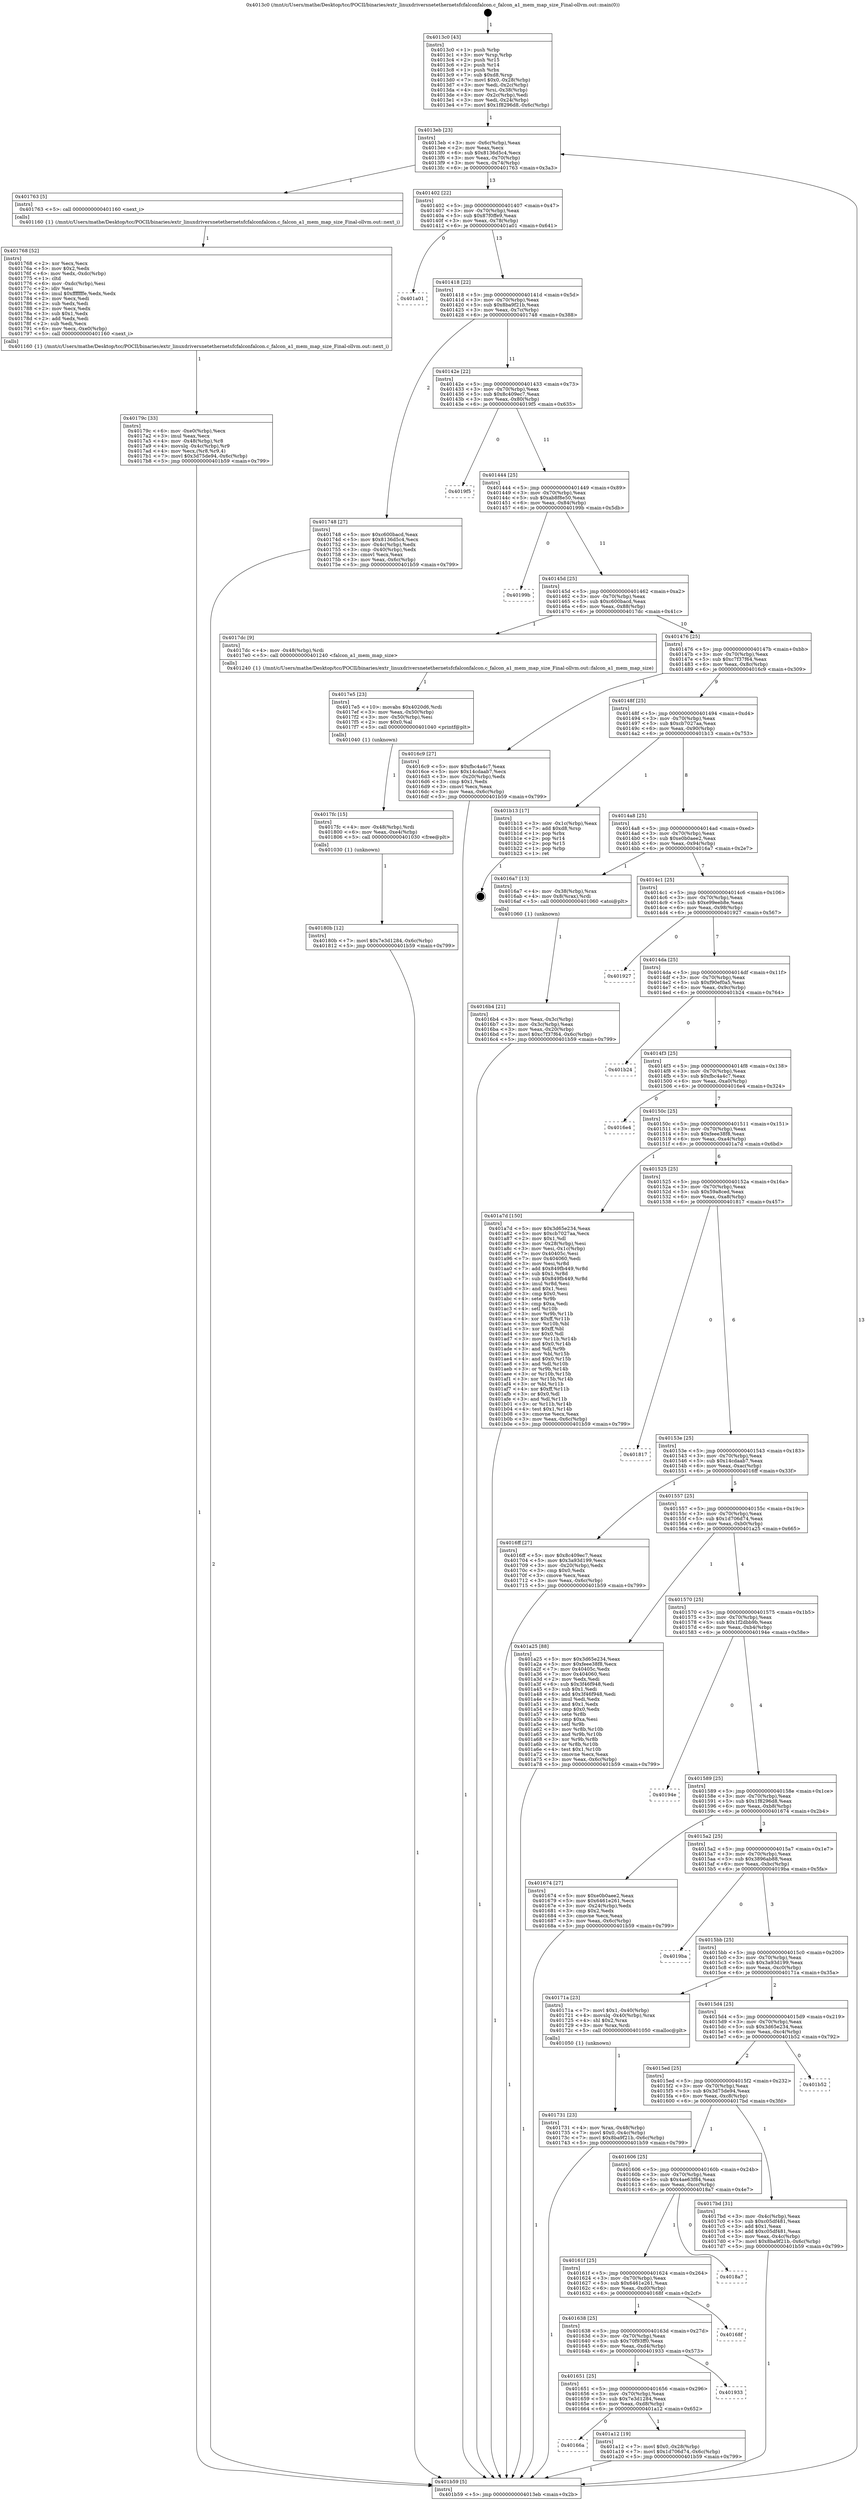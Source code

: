 digraph "0x4013c0" {
  label = "0x4013c0 (/mnt/c/Users/mathe/Desktop/tcc/POCII/binaries/extr_linuxdriversnetethernetsfcfalconfalcon.c_falcon_a1_mem_map_size_Final-ollvm.out::main(0))"
  labelloc = "t"
  node[shape=record]

  Entry [label="",width=0.3,height=0.3,shape=circle,fillcolor=black,style=filled]
  "0x4013eb" [label="{
     0x4013eb [23]\l
     | [instrs]\l
     &nbsp;&nbsp;0x4013eb \<+3\>: mov -0x6c(%rbp),%eax\l
     &nbsp;&nbsp;0x4013ee \<+2\>: mov %eax,%ecx\l
     &nbsp;&nbsp;0x4013f0 \<+6\>: sub $0x8136d5c4,%ecx\l
     &nbsp;&nbsp;0x4013f6 \<+3\>: mov %eax,-0x70(%rbp)\l
     &nbsp;&nbsp;0x4013f9 \<+3\>: mov %ecx,-0x74(%rbp)\l
     &nbsp;&nbsp;0x4013fc \<+6\>: je 0000000000401763 \<main+0x3a3\>\l
  }"]
  "0x401763" [label="{
     0x401763 [5]\l
     | [instrs]\l
     &nbsp;&nbsp;0x401763 \<+5\>: call 0000000000401160 \<next_i\>\l
     | [calls]\l
     &nbsp;&nbsp;0x401160 \{1\} (/mnt/c/Users/mathe/Desktop/tcc/POCII/binaries/extr_linuxdriversnetethernetsfcfalconfalcon.c_falcon_a1_mem_map_size_Final-ollvm.out::next_i)\l
  }"]
  "0x401402" [label="{
     0x401402 [22]\l
     | [instrs]\l
     &nbsp;&nbsp;0x401402 \<+5\>: jmp 0000000000401407 \<main+0x47\>\l
     &nbsp;&nbsp;0x401407 \<+3\>: mov -0x70(%rbp),%eax\l
     &nbsp;&nbsp;0x40140a \<+5\>: sub $0x87f0ffe9,%eax\l
     &nbsp;&nbsp;0x40140f \<+3\>: mov %eax,-0x78(%rbp)\l
     &nbsp;&nbsp;0x401412 \<+6\>: je 0000000000401a01 \<main+0x641\>\l
  }"]
  Exit [label="",width=0.3,height=0.3,shape=circle,fillcolor=black,style=filled,peripheries=2]
  "0x401a01" [label="{
     0x401a01\l
  }", style=dashed]
  "0x401418" [label="{
     0x401418 [22]\l
     | [instrs]\l
     &nbsp;&nbsp;0x401418 \<+5\>: jmp 000000000040141d \<main+0x5d\>\l
     &nbsp;&nbsp;0x40141d \<+3\>: mov -0x70(%rbp),%eax\l
     &nbsp;&nbsp;0x401420 \<+5\>: sub $0x8ba9f21b,%eax\l
     &nbsp;&nbsp;0x401425 \<+3\>: mov %eax,-0x7c(%rbp)\l
     &nbsp;&nbsp;0x401428 \<+6\>: je 0000000000401748 \<main+0x388\>\l
  }"]
  "0x40166a" [label="{
     0x40166a\l
  }", style=dashed]
  "0x401748" [label="{
     0x401748 [27]\l
     | [instrs]\l
     &nbsp;&nbsp;0x401748 \<+5\>: mov $0xc600bacd,%eax\l
     &nbsp;&nbsp;0x40174d \<+5\>: mov $0x8136d5c4,%ecx\l
     &nbsp;&nbsp;0x401752 \<+3\>: mov -0x4c(%rbp),%edx\l
     &nbsp;&nbsp;0x401755 \<+3\>: cmp -0x40(%rbp),%edx\l
     &nbsp;&nbsp;0x401758 \<+3\>: cmovl %ecx,%eax\l
     &nbsp;&nbsp;0x40175b \<+3\>: mov %eax,-0x6c(%rbp)\l
     &nbsp;&nbsp;0x40175e \<+5\>: jmp 0000000000401b59 \<main+0x799\>\l
  }"]
  "0x40142e" [label="{
     0x40142e [22]\l
     | [instrs]\l
     &nbsp;&nbsp;0x40142e \<+5\>: jmp 0000000000401433 \<main+0x73\>\l
     &nbsp;&nbsp;0x401433 \<+3\>: mov -0x70(%rbp),%eax\l
     &nbsp;&nbsp;0x401436 \<+5\>: sub $0x8c409ec7,%eax\l
     &nbsp;&nbsp;0x40143b \<+3\>: mov %eax,-0x80(%rbp)\l
     &nbsp;&nbsp;0x40143e \<+6\>: je 00000000004019f5 \<main+0x635\>\l
  }"]
  "0x401a12" [label="{
     0x401a12 [19]\l
     | [instrs]\l
     &nbsp;&nbsp;0x401a12 \<+7\>: movl $0x0,-0x28(%rbp)\l
     &nbsp;&nbsp;0x401a19 \<+7\>: movl $0x1d706d74,-0x6c(%rbp)\l
     &nbsp;&nbsp;0x401a20 \<+5\>: jmp 0000000000401b59 \<main+0x799\>\l
  }"]
  "0x4019f5" [label="{
     0x4019f5\l
  }", style=dashed]
  "0x401444" [label="{
     0x401444 [25]\l
     | [instrs]\l
     &nbsp;&nbsp;0x401444 \<+5\>: jmp 0000000000401449 \<main+0x89\>\l
     &nbsp;&nbsp;0x401449 \<+3\>: mov -0x70(%rbp),%eax\l
     &nbsp;&nbsp;0x40144c \<+5\>: sub $0xab8f8e50,%eax\l
     &nbsp;&nbsp;0x401451 \<+6\>: mov %eax,-0x84(%rbp)\l
     &nbsp;&nbsp;0x401457 \<+6\>: je 000000000040199b \<main+0x5db\>\l
  }"]
  "0x401651" [label="{
     0x401651 [25]\l
     | [instrs]\l
     &nbsp;&nbsp;0x401651 \<+5\>: jmp 0000000000401656 \<main+0x296\>\l
     &nbsp;&nbsp;0x401656 \<+3\>: mov -0x70(%rbp),%eax\l
     &nbsp;&nbsp;0x401659 \<+5\>: sub $0x7e3d1284,%eax\l
     &nbsp;&nbsp;0x40165e \<+6\>: mov %eax,-0xd8(%rbp)\l
     &nbsp;&nbsp;0x401664 \<+6\>: je 0000000000401a12 \<main+0x652\>\l
  }"]
  "0x40199b" [label="{
     0x40199b\l
  }", style=dashed]
  "0x40145d" [label="{
     0x40145d [25]\l
     | [instrs]\l
     &nbsp;&nbsp;0x40145d \<+5\>: jmp 0000000000401462 \<main+0xa2\>\l
     &nbsp;&nbsp;0x401462 \<+3\>: mov -0x70(%rbp),%eax\l
     &nbsp;&nbsp;0x401465 \<+5\>: sub $0xc600bacd,%eax\l
     &nbsp;&nbsp;0x40146a \<+6\>: mov %eax,-0x88(%rbp)\l
     &nbsp;&nbsp;0x401470 \<+6\>: je 00000000004017dc \<main+0x41c\>\l
  }"]
  "0x401933" [label="{
     0x401933\l
  }", style=dashed]
  "0x4017dc" [label="{
     0x4017dc [9]\l
     | [instrs]\l
     &nbsp;&nbsp;0x4017dc \<+4\>: mov -0x48(%rbp),%rdi\l
     &nbsp;&nbsp;0x4017e0 \<+5\>: call 0000000000401240 \<falcon_a1_mem_map_size\>\l
     | [calls]\l
     &nbsp;&nbsp;0x401240 \{1\} (/mnt/c/Users/mathe/Desktop/tcc/POCII/binaries/extr_linuxdriversnetethernetsfcfalconfalcon.c_falcon_a1_mem_map_size_Final-ollvm.out::falcon_a1_mem_map_size)\l
  }"]
  "0x401476" [label="{
     0x401476 [25]\l
     | [instrs]\l
     &nbsp;&nbsp;0x401476 \<+5\>: jmp 000000000040147b \<main+0xbb\>\l
     &nbsp;&nbsp;0x40147b \<+3\>: mov -0x70(%rbp),%eax\l
     &nbsp;&nbsp;0x40147e \<+5\>: sub $0xc7f37f64,%eax\l
     &nbsp;&nbsp;0x401483 \<+6\>: mov %eax,-0x8c(%rbp)\l
     &nbsp;&nbsp;0x401489 \<+6\>: je 00000000004016c9 \<main+0x309\>\l
  }"]
  "0x401638" [label="{
     0x401638 [25]\l
     | [instrs]\l
     &nbsp;&nbsp;0x401638 \<+5\>: jmp 000000000040163d \<main+0x27d\>\l
     &nbsp;&nbsp;0x40163d \<+3\>: mov -0x70(%rbp),%eax\l
     &nbsp;&nbsp;0x401640 \<+5\>: sub $0x70f93ff0,%eax\l
     &nbsp;&nbsp;0x401645 \<+6\>: mov %eax,-0xd4(%rbp)\l
     &nbsp;&nbsp;0x40164b \<+6\>: je 0000000000401933 \<main+0x573\>\l
  }"]
  "0x4016c9" [label="{
     0x4016c9 [27]\l
     | [instrs]\l
     &nbsp;&nbsp;0x4016c9 \<+5\>: mov $0xfbc4a4c7,%eax\l
     &nbsp;&nbsp;0x4016ce \<+5\>: mov $0x14cdaab7,%ecx\l
     &nbsp;&nbsp;0x4016d3 \<+3\>: mov -0x20(%rbp),%edx\l
     &nbsp;&nbsp;0x4016d6 \<+3\>: cmp $0x1,%edx\l
     &nbsp;&nbsp;0x4016d9 \<+3\>: cmovl %ecx,%eax\l
     &nbsp;&nbsp;0x4016dc \<+3\>: mov %eax,-0x6c(%rbp)\l
     &nbsp;&nbsp;0x4016df \<+5\>: jmp 0000000000401b59 \<main+0x799\>\l
  }"]
  "0x40148f" [label="{
     0x40148f [25]\l
     | [instrs]\l
     &nbsp;&nbsp;0x40148f \<+5\>: jmp 0000000000401494 \<main+0xd4\>\l
     &nbsp;&nbsp;0x401494 \<+3\>: mov -0x70(%rbp),%eax\l
     &nbsp;&nbsp;0x401497 \<+5\>: sub $0xcb7027aa,%eax\l
     &nbsp;&nbsp;0x40149c \<+6\>: mov %eax,-0x90(%rbp)\l
     &nbsp;&nbsp;0x4014a2 \<+6\>: je 0000000000401b13 \<main+0x753\>\l
  }"]
  "0x40168f" [label="{
     0x40168f\l
  }", style=dashed]
  "0x401b13" [label="{
     0x401b13 [17]\l
     | [instrs]\l
     &nbsp;&nbsp;0x401b13 \<+3\>: mov -0x1c(%rbp),%eax\l
     &nbsp;&nbsp;0x401b16 \<+7\>: add $0xd8,%rsp\l
     &nbsp;&nbsp;0x401b1d \<+1\>: pop %rbx\l
     &nbsp;&nbsp;0x401b1e \<+2\>: pop %r14\l
     &nbsp;&nbsp;0x401b20 \<+2\>: pop %r15\l
     &nbsp;&nbsp;0x401b22 \<+1\>: pop %rbp\l
     &nbsp;&nbsp;0x401b23 \<+1\>: ret\l
  }"]
  "0x4014a8" [label="{
     0x4014a8 [25]\l
     | [instrs]\l
     &nbsp;&nbsp;0x4014a8 \<+5\>: jmp 00000000004014ad \<main+0xed\>\l
     &nbsp;&nbsp;0x4014ad \<+3\>: mov -0x70(%rbp),%eax\l
     &nbsp;&nbsp;0x4014b0 \<+5\>: sub $0xe0b0aee2,%eax\l
     &nbsp;&nbsp;0x4014b5 \<+6\>: mov %eax,-0x94(%rbp)\l
     &nbsp;&nbsp;0x4014bb \<+6\>: je 00000000004016a7 \<main+0x2e7\>\l
  }"]
  "0x40161f" [label="{
     0x40161f [25]\l
     | [instrs]\l
     &nbsp;&nbsp;0x40161f \<+5\>: jmp 0000000000401624 \<main+0x264\>\l
     &nbsp;&nbsp;0x401624 \<+3\>: mov -0x70(%rbp),%eax\l
     &nbsp;&nbsp;0x401627 \<+5\>: sub $0x6461e261,%eax\l
     &nbsp;&nbsp;0x40162c \<+6\>: mov %eax,-0xd0(%rbp)\l
     &nbsp;&nbsp;0x401632 \<+6\>: je 000000000040168f \<main+0x2cf\>\l
  }"]
  "0x4016a7" [label="{
     0x4016a7 [13]\l
     | [instrs]\l
     &nbsp;&nbsp;0x4016a7 \<+4\>: mov -0x38(%rbp),%rax\l
     &nbsp;&nbsp;0x4016ab \<+4\>: mov 0x8(%rax),%rdi\l
     &nbsp;&nbsp;0x4016af \<+5\>: call 0000000000401060 \<atoi@plt\>\l
     | [calls]\l
     &nbsp;&nbsp;0x401060 \{1\} (unknown)\l
  }"]
  "0x4014c1" [label="{
     0x4014c1 [25]\l
     | [instrs]\l
     &nbsp;&nbsp;0x4014c1 \<+5\>: jmp 00000000004014c6 \<main+0x106\>\l
     &nbsp;&nbsp;0x4014c6 \<+3\>: mov -0x70(%rbp),%eax\l
     &nbsp;&nbsp;0x4014c9 \<+5\>: sub $0xe99eeb8e,%eax\l
     &nbsp;&nbsp;0x4014ce \<+6\>: mov %eax,-0x98(%rbp)\l
     &nbsp;&nbsp;0x4014d4 \<+6\>: je 0000000000401927 \<main+0x567\>\l
  }"]
  "0x4018a7" [label="{
     0x4018a7\l
  }", style=dashed]
  "0x401927" [label="{
     0x401927\l
  }", style=dashed]
  "0x4014da" [label="{
     0x4014da [25]\l
     | [instrs]\l
     &nbsp;&nbsp;0x4014da \<+5\>: jmp 00000000004014df \<main+0x11f\>\l
     &nbsp;&nbsp;0x4014df \<+3\>: mov -0x70(%rbp),%eax\l
     &nbsp;&nbsp;0x4014e2 \<+5\>: sub $0xf90ef0a5,%eax\l
     &nbsp;&nbsp;0x4014e7 \<+6\>: mov %eax,-0x9c(%rbp)\l
     &nbsp;&nbsp;0x4014ed \<+6\>: je 0000000000401b24 \<main+0x764\>\l
  }"]
  "0x40180b" [label="{
     0x40180b [12]\l
     | [instrs]\l
     &nbsp;&nbsp;0x40180b \<+7\>: movl $0x7e3d1284,-0x6c(%rbp)\l
     &nbsp;&nbsp;0x401812 \<+5\>: jmp 0000000000401b59 \<main+0x799\>\l
  }"]
  "0x401b24" [label="{
     0x401b24\l
  }", style=dashed]
  "0x4014f3" [label="{
     0x4014f3 [25]\l
     | [instrs]\l
     &nbsp;&nbsp;0x4014f3 \<+5\>: jmp 00000000004014f8 \<main+0x138\>\l
     &nbsp;&nbsp;0x4014f8 \<+3\>: mov -0x70(%rbp),%eax\l
     &nbsp;&nbsp;0x4014fb \<+5\>: sub $0xfbc4a4c7,%eax\l
     &nbsp;&nbsp;0x401500 \<+6\>: mov %eax,-0xa0(%rbp)\l
     &nbsp;&nbsp;0x401506 \<+6\>: je 00000000004016e4 \<main+0x324\>\l
  }"]
  "0x4017fc" [label="{
     0x4017fc [15]\l
     | [instrs]\l
     &nbsp;&nbsp;0x4017fc \<+4\>: mov -0x48(%rbp),%rdi\l
     &nbsp;&nbsp;0x401800 \<+6\>: mov %eax,-0xe4(%rbp)\l
     &nbsp;&nbsp;0x401806 \<+5\>: call 0000000000401030 \<free@plt\>\l
     | [calls]\l
     &nbsp;&nbsp;0x401030 \{1\} (unknown)\l
  }"]
  "0x4016e4" [label="{
     0x4016e4\l
  }", style=dashed]
  "0x40150c" [label="{
     0x40150c [25]\l
     | [instrs]\l
     &nbsp;&nbsp;0x40150c \<+5\>: jmp 0000000000401511 \<main+0x151\>\l
     &nbsp;&nbsp;0x401511 \<+3\>: mov -0x70(%rbp),%eax\l
     &nbsp;&nbsp;0x401514 \<+5\>: sub $0xfeee38f8,%eax\l
     &nbsp;&nbsp;0x401519 \<+6\>: mov %eax,-0xa4(%rbp)\l
     &nbsp;&nbsp;0x40151f \<+6\>: je 0000000000401a7d \<main+0x6bd\>\l
  }"]
  "0x4017e5" [label="{
     0x4017e5 [23]\l
     | [instrs]\l
     &nbsp;&nbsp;0x4017e5 \<+10\>: movabs $0x4020d6,%rdi\l
     &nbsp;&nbsp;0x4017ef \<+3\>: mov %eax,-0x50(%rbp)\l
     &nbsp;&nbsp;0x4017f2 \<+3\>: mov -0x50(%rbp),%esi\l
     &nbsp;&nbsp;0x4017f5 \<+2\>: mov $0x0,%al\l
     &nbsp;&nbsp;0x4017f7 \<+5\>: call 0000000000401040 \<printf@plt\>\l
     | [calls]\l
     &nbsp;&nbsp;0x401040 \{1\} (unknown)\l
  }"]
  "0x401a7d" [label="{
     0x401a7d [150]\l
     | [instrs]\l
     &nbsp;&nbsp;0x401a7d \<+5\>: mov $0x3d65e234,%eax\l
     &nbsp;&nbsp;0x401a82 \<+5\>: mov $0xcb7027aa,%ecx\l
     &nbsp;&nbsp;0x401a87 \<+2\>: mov $0x1,%dl\l
     &nbsp;&nbsp;0x401a89 \<+3\>: mov -0x28(%rbp),%esi\l
     &nbsp;&nbsp;0x401a8c \<+3\>: mov %esi,-0x1c(%rbp)\l
     &nbsp;&nbsp;0x401a8f \<+7\>: mov 0x40405c,%esi\l
     &nbsp;&nbsp;0x401a96 \<+7\>: mov 0x404060,%edi\l
     &nbsp;&nbsp;0x401a9d \<+3\>: mov %esi,%r8d\l
     &nbsp;&nbsp;0x401aa0 \<+7\>: add $0x849fb449,%r8d\l
     &nbsp;&nbsp;0x401aa7 \<+4\>: sub $0x1,%r8d\l
     &nbsp;&nbsp;0x401aab \<+7\>: sub $0x849fb449,%r8d\l
     &nbsp;&nbsp;0x401ab2 \<+4\>: imul %r8d,%esi\l
     &nbsp;&nbsp;0x401ab6 \<+3\>: and $0x1,%esi\l
     &nbsp;&nbsp;0x401ab9 \<+3\>: cmp $0x0,%esi\l
     &nbsp;&nbsp;0x401abc \<+4\>: sete %r9b\l
     &nbsp;&nbsp;0x401ac0 \<+3\>: cmp $0xa,%edi\l
     &nbsp;&nbsp;0x401ac3 \<+4\>: setl %r10b\l
     &nbsp;&nbsp;0x401ac7 \<+3\>: mov %r9b,%r11b\l
     &nbsp;&nbsp;0x401aca \<+4\>: xor $0xff,%r11b\l
     &nbsp;&nbsp;0x401ace \<+3\>: mov %r10b,%bl\l
     &nbsp;&nbsp;0x401ad1 \<+3\>: xor $0xff,%bl\l
     &nbsp;&nbsp;0x401ad4 \<+3\>: xor $0x0,%dl\l
     &nbsp;&nbsp;0x401ad7 \<+3\>: mov %r11b,%r14b\l
     &nbsp;&nbsp;0x401ada \<+4\>: and $0x0,%r14b\l
     &nbsp;&nbsp;0x401ade \<+3\>: and %dl,%r9b\l
     &nbsp;&nbsp;0x401ae1 \<+3\>: mov %bl,%r15b\l
     &nbsp;&nbsp;0x401ae4 \<+4\>: and $0x0,%r15b\l
     &nbsp;&nbsp;0x401ae8 \<+3\>: and %dl,%r10b\l
     &nbsp;&nbsp;0x401aeb \<+3\>: or %r9b,%r14b\l
     &nbsp;&nbsp;0x401aee \<+3\>: or %r10b,%r15b\l
     &nbsp;&nbsp;0x401af1 \<+3\>: xor %r15b,%r14b\l
     &nbsp;&nbsp;0x401af4 \<+3\>: or %bl,%r11b\l
     &nbsp;&nbsp;0x401af7 \<+4\>: xor $0xff,%r11b\l
     &nbsp;&nbsp;0x401afb \<+3\>: or $0x0,%dl\l
     &nbsp;&nbsp;0x401afe \<+3\>: and %dl,%r11b\l
     &nbsp;&nbsp;0x401b01 \<+3\>: or %r11b,%r14b\l
     &nbsp;&nbsp;0x401b04 \<+4\>: test $0x1,%r14b\l
     &nbsp;&nbsp;0x401b08 \<+3\>: cmovne %ecx,%eax\l
     &nbsp;&nbsp;0x401b0b \<+3\>: mov %eax,-0x6c(%rbp)\l
     &nbsp;&nbsp;0x401b0e \<+5\>: jmp 0000000000401b59 \<main+0x799\>\l
  }"]
  "0x401525" [label="{
     0x401525 [25]\l
     | [instrs]\l
     &nbsp;&nbsp;0x401525 \<+5\>: jmp 000000000040152a \<main+0x16a\>\l
     &nbsp;&nbsp;0x40152a \<+3\>: mov -0x70(%rbp),%eax\l
     &nbsp;&nbsp;0x40152d \<+5\>: sub $0x59a8ced,%eax\l
     &nbsp;&nbsp;0x401532 \<+6\>: mov %eax,-0xa8(%rbp)\l
     &nbsp;&nbsp;0x401538 \<+6\>: je 0000000000401817 \<main+0x457\>\l
  }"]
  "0x401606" [label="{
     0x401606 [25]\l
     | [instrs]\l
     &nbsp;&nbsp;0x401606 \<+5\>: jmp 000000000040160b \<main+0x24b\>\l
     &nbsp;&nbsp;0x40160b \<+3\>: mov -0x70(%rbp),%eax\l
     &nbsp;&nbsp;0x40160e \<+5\>: sub $0x4ae63f84,%eax\l
     &nbsp;&nbsp;0x401613 \<+6\>: mov %eax,-0xcc(%rbp)\l
     &nbsp;&nbsp;0x401619 \<+6\>: je 00000000004018a7 \<main+0x4e7\>\l
  }"]
  "0x401817" [label="{
     0x401817\l
  }", style=dashed]
  "0x40153e" [label="{
     0x40153e [25]\l
     | [instrs]\l
     &nbsp;&nbsp;0x40153e \<+5\>: jmp 0000000000401543 \<main+0x183\>\l
     &nbsp;&nbsp;0x401543 \<+3\>: mov -0x70(%rbp),%eax\l
     &nbsp;&nbsp;0x401546 \<+5\>: sub $0x14cdaab7,%eax\l
     &nbsp;&nbsp;0x40154b \<+6\>: mov %eax,-0xac(%rbp)\l
     &nbsp;&nbsp;0x401551 \<+6\>: je 00000000004016ff \<main+0x33f\>\l
  }"]
  "0x4017bd" [label="{
     0x4017bd [31]\l
     | [instrs]\l
     &nbsp;&nbsp;0x4017bd \<+3\>: mov -0x4c(%rbp),%eax\l
     &nbsp;&nbsp;0x4017c0 \<+5\>: sub $0xc05df481,%eax\l
     &nbsp;&nbsp;0x4017c5 \<+3\>: add $0x1,%eax\l
     &nbsp;&nbsp;0x4017c8 \<+5\>: add $0xc05df481,%eax\l
     &nbsp;&nbsp;0x4017cd \<+3\>: mov %eax,-0x4c(%rbp)\l
     &nbsp;&nbsp;0x4017d0 \<+7\>: movl $0x8ba9f21b,-0x6c(%rbp)\l
     &nbsp;&nbsp;0x4017d7 \<+5\>: jmp 0000000000401b59 \<main+0x799\>\l
  }"]
  "0x4016ff" [label="{
     0x4016ff [27]\l
     | [instrs]\l
     &nbsp;&nbsp;0x4016ff \<+5\>: mov $0x8c409ec7,%eax\l
     &nbsp;&nbsp;0x401704 \<+5\>: mov $0x3a93d199,%ecx\l
     &nbsp;&nbsp;0x401709 \<+3\>: mov -0x20(%rbp),%edx\l
     &nbsp;&nbsp;0x40170c \<+3\>: cmp $0x0,%edx\l
     &nbsp;&nbsp;0x40170f \<+3\>: cmove %ecx,%eax\l
     &nbsp;&nbsp;0x401712 \<+3\>: mov %eax,-0x6c(%rbp)\l
     &nbsp;&nbsp;0x401715 \<+5\>: jmp 0000000000401b59 \<main+0x799\>\l
  }"]
  "0x401557" [label="{
     0x401557 [25]\l
     | [instrs]\l
     &nbsp;&nbsp;0x401557 \<+5\>: jmp 000000000040155c \<main+0x19c\>\l
     &nbsp;&nbsp;0x40155c \<+3\>: mov -0x70(%rbp),%eax\l
     &nbsp;&nbsp;0x40155f \<+5\>: sub $0x1d706d74,%eax\l
     &nbsp;&nbsp;0x401564 \<+6\>: mov %eax,-0xb0(%rbp)\l
     &nbsp;&nbsp;0x40156a \<+6\>: je 0000000000401a25 \<main+0x665\>\l
  }"]
  "0x4015ed" [label="{
     0x4015ed [25]\l
     | [instrs]\l
     &nbsp;&nbsp;0x4015ed \<+5\>: jmp 00000000004015f2 \<main+0x232\>\l
     &nbsp;&nbsp;0x4015f2 \<+3\>: mov -0x70(%rbp),%eax\l
     &nbsp;&nbsp;0x4015f5 \<+5\>: sub $0x3d75de94,%eax\l
     &nbsp;&nbsp;0x4015fa \<+6\>: mov %eax,-0xc8(%rbp)\l
     &nbsp;&nbsp;0x401600 \<+6\>: je 00000000004017bd \<main+0x3fd\>\l
  }"]
  "0x401a25" [label="{
     0x401a25 [88]\l
     | [instrs]\l
     &nbsp;&nbsp;0x401a25 \<+5\>: mov $0x3d65e234,%eax\l
     &nbsp;&nbsp;0x401a2a \<+5\>: mov $0xfeee38f8,%ecx\l
     &nbsp;&nbsp;0x401a2f \<+7\>: mov 0x40405c,%edx\l
     &nbsp;&nbsp;0x401a36 \<+7\>: mov 0x404060,%esi\l
     &nbsp;&nbsp;0x401a3d \<+2\>: mov %edx,%edi\l
     &nbsp;&nbsp;0x401a3f \<+6\>: sub $0x3f46f948,%edi\l
     &nbsp;&nbsp;0x401a45 \<+3\>: sub $0x1,%edi\l
     &nbsp;&nbsp;0x401a48 \<+6\>: add $0x3f46f948,%edi\l
     &nbsp;&nbsp;0x401a4e \<+3\>: imul %edi,%edx\l
     &nbsp;&nbsp;0x401a51 \<+3\>: and $0x1,%edx\l
     &nbsp;&nbsp;0x401a54 \<+3\>: cmp $0x0,%edx\l
     &nbsp;&nbsp;0x401a57 \<+4\>: sete %r8b\l
     &nbsp;&nbsp;0x401a5b \<+3\>: cmp $0xa,%esi\l
     &nbsp;&nbsp;0x401a5e \<+4\>: setl %r9b\l
     &nbsp;&nbsp;0x401a62 \<+3\>: mov %r8b,%r10b\l
     &nbsp;&nbsp;0x401a65 \<+3\>: and %r9b,%r10b\l
     &nbsp;&nbsp;0x401a68 \<+3\>: xor %r9b,%r8b\l
     &nbsp;&nbsp;0x401a6b \<+3\>: or %r8b,%r10b\l
     &nbsp;&nbsp;0x401a6e \<+4\>: test $0x1,%r10b\l
     &nbsp;&nbsp;0x401a72 \<+3\>: cmovne %ecx,%eax\l
     &nbsp;&nbsp;0x401a75 \<+3\>: mov %eax,-0x6c(%rbp)\l
     &nbsp;&nbsp;0x401a78 \<+5\>: jmp 0000000000401b59 \<main+0x799\>\l
  }"]
  "0x401570" [label="{
     0x401570 [25]\l
     | [instrs]\l
     &nbsp;&nbsp;0x401570 \<+5\>: jmp 0000000000401575 \<main+0x1b5\>\l
     &nbsp;&nbsp;0x401575 \<+3\>: mov -0x70(%rbp),%eax\l
     &nbsp;&nbsp;0x401578 \<+5\>: sub $0x1f2dbb9b,%eax\l
     &nbsp;&nbsp;0x40157d \<+6\>: mov %eax,-0xb4(%rbp)\l
     &nbsp;&nbsp;0x401583 \<+6\>: je 000000000040194e \<main+0x58e\>\l
  }"]
  "0x401b52" [label="{
     0x401b52\l
  }", style=dashed]
  "0x40194e" [label="{
     0x40194e\l
  }", style=dashed]
  "0x401589" [label="{
     0x401589 [25]\l
     | [instrs]\l
     &nbsp;&nbsp;0x401589 \<+5\>: jmp 000000000040158e \<main+0x1ce\>\l
     &nbsp;&nbsp;0x40158e \<+3\>: mov -0x70(%rbp),%eax\l
     &nbsp;&nbsp;0x401591 \<+5\>: sub $0x1f8296d8,%eax\l
     &nbsp;&nbsp;0x401596 \<+6\>: mov %eax,-0xb8(%rbp)\l
     &nbsp;&nbsp;0x40159c \<+6\>: je 0000000000401674 \<main+0x2b4\>\l
  }"]
  "0x40179c" [label="{
     0x40179c [33]\l
     | [instrs]\l
     &nbsp;&nbsp;0x40179c \<+6\>: mov -0xe0(%rbp),%ecx\l
     &nbsp;&nbsp;0x4017a2 \<+3\>: imul %eax,%ecx\l
     &nbsp;&nbsp;0x4017a5 \<+4\>: mov -0x48(%rbp),%r8\l
     &nbsp;&nbsp;0x4017a9 \<+4\>: movslq -0x4c(%rbp),%r9\l
     &nbsp;&nbsp;0x4017ad \<+4\>: mov %ecx,(%r8,%r9,4)\l
     &nbsp;&nbsp;0x4017b1 \<+7\>: movl $0x3d75de94,-0x6c(%rbp)\l
     &nbsp;&nbsp;0x4017b8 \<+5\>: jmp 0000000000401b59 \<main+0x799\>\l
  }"]
  "0x401674" [label="{
     0x401674 [27]\l
     | [instrs]\l
     &nbsp;&nbsp;0x401674 \<+5\>: mov $0xe0b0aee2,%eax\l
     &nbsp;&nbsp;0x401679 \<+5\>: mov $0x6461e261,%ecx\l
     &nbsp;&nbsp;0x40167e \<+3\>: mov -0x24(%rbp),%edx\l
     &nbsp;&nbsp;0x401681 \<+3\>: cmp $0x2,%edx\l
     &nbsp;&nbsp;0x401684 \<+3\>: cmovne %ecx,%eax\l
     &nbsp;&nbsp;0x401687 \<+3\>: mov %eax,-0x6c(%rbp)\l
     &nbsp;&nbsp;0x40168a \<+5\>: jmp 0000000000401b59 \<main+0x799\>\l
  }"]
  "0x4015a2" [label="{
     0x4015a2 [25]\l
     | [instrs]\l
     &nbsp;&nbsp;0x4015a2 \<+5\>: jmp 00000000004015a7 \<main+0x1e7\>\l
     &nbsp;&nbsp;0x4015a7 \<+3\>: mov -0x70(%rbp),%eax\l
     &nbsp;&nbsp;0x4015aa \<+5\>: sub $0x3896ab88,%eax\l
     &nbsp;&nbsp;0x4015af \<+6\>: mov %eax,-0xbc(%rbp)\l
     &nbsp;&nbsp;0x4015b5 \<+6\>: je 00000000004019ba \<main+0x5fa\>\l
  }"]
  "0x401b59" [label="{
     0x401b59 [5]\l
     | [instrs]\l
     &nbsp;&nbsp;0x401b59 \<+5\>: jmp 00000000004013eb \<main+0x2b\>\l
  }"]
  "0x4013c0" [label="{
     0x4013c0 [43]\l
     | [instrs]\l
     &nbsp;&nbsp;0x4013c0 \<+1\>: push %rbp\l
     &nbsp;&nbsp;0x4013c1 \<+3\>: mov %rsp,%rbp\l
     &nbsp;&nbsp;0x4013c4 \<+2\>: push %r15\l
     &nbsp;&nbsp;0x4013c6 \<+2\>: push %r14\l
     &nbsp;&nbsp;0x4013c8 \<+1\>: push %rbx\l
     &nbsp;&nbsp;0x4013c9 \<+7\>: sub $0xd8,%rsp\l
     &nbsp;&nbsp;0x4013d0 \<+7\>: movl $0x0,-0x28(%rbp)\l
     &nbsp;&nbsp;0x4013d7 \<+3\>: mov %edi,-0x2c(%rbp)\l
     &nbsp;&nbsp;0x4013da \<+4\>: mov %rsi,-0x38(%rbp)\l
     &nbsp;&nbsp;0x4013de \<+3\>: mov -0x2c(%rbp),%edi\l
     &nbsp;&nbsp;0x4013e1 \<+3\>: mov %edi,-0x24(%rbp)\l
     &nbsp;&nbsp;0x4013e4 \<+7\>: movl $0x1f8296d8,-0x6c(%rbp)\l
  }"]
  "0x4016b4" [label="{
     0x4016b4 [21]\l
     | [instrs]\l
     &nbsp;&nbsp;0x4016b4 \<+3\>: mov %eax,-0x3c(%rbp)\l
     &nbsp;&nbsp;0x4016b7 \<+3\>: mov -0x3c(%rbp),%eax\l
     &nbsp;&nbsp;0x4016ba \<+3\>: mov %eax,-0x20(%rbp)\l
     &nbsp;&nbsp;0x4016bd \<+7\>: movl $0xc7f37f64,-0x6c(%rbp)\l
     &nbsp;&nbsp;0x4016c4 \<+5\>: jmp 0000000000401b59 \<main+0x799\>\l
  }"]
  "0x401768" [label="{
     0x401768 [52]\l
     | [instrs]\l
     &nbsp;&nbsp;0x401768 \<+2\>: xor %ecx,%ecx\l
     &nbsp;&nbsp;0x40176a \<+5\>: mov $0x2,%edx\l
     &nbsp;&nbsp;0x40176f \<+6\>: mov %edx,-0xdc(%rbp)\l
     &nbsp;&nbsp;0x401775 \<+1\>: cltd\l
     &nbsp;&nbsp;0x401776 \<+6\>: mov -0xdc(%rbp),%esi\l
     &nbsp;&nbsp;0x40177c \<+2\>: idiv %esi\l
     &nbsp;&nbsp;0x40177e \<+6\>: imul $0xfffffffe,%edx,%edx\l
     &nbsp;&nbsp;0x401784 \<+2\>: mov %ecx,%edi\l
     &nbsp;&nbsp;0x401786 \<+2\>: sub %edx,%edi\l
     &nbsp;&nbsp;0x401788 \<+2\>: mov %ecx,%edx\l
     &nbsp;&nbsp;0x40178a \<+3\>: sub $0x1,%edx\l
     &nbsp;&nbsp;0x40178d \<+2\>: add %edx,%edi\l
     &nbsp;&nbsp;0x40178f \<+2\>: sub %edi,%ecx\l
     &nbsp;&nbsp;0x401791 \<+6\>: mov %ecx,-0xe0(%rbp)\l
     &nbsp;&nbsp;0x401797 \<+5\>: call 0000000000401160 \<next_i\>\l
     | [calls]\l
     &nbsp;&nbsp;0x401160 \{1\} (/mnt/c/Users/mathe/Desktop/tcc/POCII/binaries/extr_linuxdriversnetethernetsfcfalconfalcon.c_falcon_a1_mem_map_size_Final-ollvm.out::next_i)\l
  }"]
  "0x4019ba" [label="{
     0x4019ba\l
  }", style=dashed]
  "0x4015bb" [label="{
     0x4015bb [25]\l
     | [instrs]\l
     &nbsp;&nbsp;0x4015bb \<+5\>: jmp 00000000004015c0 \<main+0x200\>\l
     &nbsp;&nbsp;0x4015c0 \<+3\>: mov -0x70(%rbp),%eax\l
     &nbsp;&nbsp;0x4015c3 \<+5\>: sub $0x3a93d199,%eax\l
     &nbsp;&nbsp;0x4015c8 \<+6\>: mov %eax,-0xc0(%rbp)\l
     &nbsp;&nbsp;0x4015ce \<+6\>: je 000000000040171a \<main+0x35a\>\l
  }"]
  "0x401731" [label="{
     0x401731 [23]\l
     | [instrs]\l
     &nbsp;&nbsp;0x401731 \<+4\>: mov %rax,-0x48(%rbp)\l
     &nbsp;&nbsp;0x401735 \<+7\>: movl $0x0,-0x4c(%rbp)\l
     &nbsp;&nbsp;0x40173c \<+7\>: movl $0x8ba9f21b,-0x6c(%rbp)\l
     &nbsp;&nbsp;0x401743 \<+5\>: jmp 0000000000401b59 \<main+0x799\>\l
  }"]
  "0x40171a" [label="{
     0x40171a [23]\l
     | [instrs]\l
     &nbsp;&nbsp;0x40171a \<+7\>: movl $0x1,-0x40(%rbp)\l
     &nbsp;&nbsp;0x401721 \<+4\>: movslq -0x40(%rbp),%rax\l
     &nbsp;&nbsp;0x401725 \<+4\>: shl $0x2,%rax\l
     &nbsp;&nbsp;0x401729 \<+3\>: mov %rax,%rdi\l
     &nbsp;&nbsp;0x40172c \<+5\>: call 0000000000401050 \<malloc@plt\>\l
     | [calls]\l
     &nbsp;&nbsp;0x401050 \{1\} (unknown)\l
  }"]
  "0x4015d4" [label="{
     0x4015d4 [25]\l
     | [instrs]\l
     &nbsp;&nbsp;0x4015d4 \<+5\>: jmp 00000000004015d9 \<main+0x219\>\l
     &nbsp;&nbsp;0x4015d9 \<+3\>: mov -0x70(%rbp),%eax\l
     &nbsp;&nbsp;0x4015dc \<+5\>: sub $0x3d65e234,%eax\l
     &nbsp;&nbsp;0x4015e1 \<+6\>: mov %eax,-0xc4(%rbp)\l
     &nbsp;&nbsp;0x4015e7 \<+6\>: je 0000000000401b52 \<main+0x792\>\l
  }"]
  Entry -> "0x4013c0" [label=" 1"]
  "0x4013eb" -> "0x401763" [label=" 1"]
  "0x4013eb" -> "0x401402" [label=" 13"]
  "0x401b13" -> Exit [label=" 1"]
  "0x401402" -> "0x401a01" [label=" 0"]
  "0x401402" -> "0x401418" [label=" 13"]
  "0x401a7d" -> "0x401b59" [label=" 1"]
  "0x401418" -> "0x401748" [label=" 2"]
  "0x401418" -> "0x40142e" [label=" 11"]
  "0x401a25" -> "0x401b59" [label=" 1"]
  "0x40142e" -> "0x4019f5" [label=" 0"]
  "0x40142e" -> "0x401444" [label=" 11"]
  "0x401a12" -> "0x401b59" [label=" 1"]
  "0x401444" -> "0x40199b" [label=" 0"]
  "0x401444" -> "0x40145d" [label=" 11"]
  "0x401651" -> "0x401a12" [label=" 1"]
  "0x40145d" -> "0x4017dc" [label=" 1"]
  "0x40145d" -> "0x401476" [label=" 10"]
  "0x401651" -> "0x40166a" [label=" 0"]
  "0x401476" -> "0x4016c9" [label=" 1"]
  "0x401476" -> "0x40148f" [label=" 9"]
  "0x401638" -> "0x401933" [label=" 0"]
  "0x40148f" -> "0x401b13" [label=" 1"]
  "0x40148f" -> "0x4014a8" [label=" 8"]
  "0x401638" -> "0x401651" [label=" 1"]
  "0x4014a8" -> "0x4016a7" [label=" 1"]
  "0x4014a8" -> "0x4014c1" [label=" 7"]
  "0x40161f" -> "0x40168f" [label=" 0"]
  "0x4014c1" -> "0x401927" [label=" 0"]
  "0x4014c1" -> "0x4014da" [label=" 7"]
  "0x40161f" -> "0x401638" [label=" 1"]
  "0x4014da" -> "0x401b24" [label=" 0"]
  "0x4014da" -> "0x4014f3" [label=" 7"]
  "0x401606" -> "0x4018a7" [label=" 0"]
  "0x4014f3" -> "0x4016e4" [label=" 0"]
  "0x4014f3" -> "0x40150c" [label=" 7"]
  "0x401606" -> "0x40161f" [label=" 1"]
  "0x40150c" -> "0x401a7d" [label=" 1"]
  "0x40150c" -> "0x401525" [label=" 6"]
  "0x40180b" -> "0x401b59" [label=" 1"]
  "0x401525" -> "0x401817" [label=" 0"]
  "0x401525" -> "0x40153e" [label=" 6"]
  "0x4017fc" -> "0x40180b" [label=" 1"]
  "0x40153e" -> "0x4016ff" [label=" 1"]
  "0x40153e" -> "0x401557" [label=" 5"]
  "0x4017e5" -> "0x4017fc" [label=" 1"]
  "0x401557" -> "0x401a25" [label=" 1"]
  "0x401557" -> "0x401570" [label=" 4"]
  "0x4017bd" -> "0x401b59" [label=" 1"]
  "0x401570" -> "0x40194e" [label=" 0"]
  "0x401570" -> "0x401589" [label=" 4"]
  "0x4015ed" -> "0x401606" [label=" 1"]
  "0x401589" -> "0x401674" [label=" 1"]
  "0x401589" -> "0x4015a2" [label=" 3"]
  "0x401674" -> "0x401b59" [label=" 1"]
  "0x4013c0" -> "0x4013eb" [label=" 1"]
  "0x401b59" -> "0x4013eb" [label=" 13"]
  "0x4016a7" -> "0x4016b4" [label=" 1"]
  "0x4016b4" -> "0x401b59" [label=" 1"]
  "0x4016c9" -> "0x401b59" [label=" 1"]
  "0x4016ff" -> "0x401b59" [label=" 1"]
  "0x4017dc" -> "0x4017e5" [label=" 1"]
  "0x4015a2" -> "0x4019ba" [label=" 0"]
  "0x4015a2" -> "0x4015bb" [label=" 3"]
  "0x4015d4" -> "0x4015ed" [label=" 2"]
  "0x4015bb" -> "0x40171a" [label=" 1"]
  "0x4015bb" -> "0x4015d4" [label=" 2"]
  "0x40171a" -> "0x401731" [label=" 1"]
  "0x401731" -> "0x401b59" [label=" 1"]
  "0x401748" -> "0x401b59" [label=" 2"]
  "0x401763" -> "0x401768" [label=" 1"]
  "0x401768" -> "0x40179c" [label=" 1"]
  "0x40179c" -> "0x401b59" [label=" 1"]
  "0x4015ed" -> "0x4017bd" [label=" 1"]
  "0x4015d4" -> "0x401b52" [label=" 0"]
}
